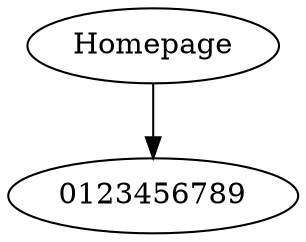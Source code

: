digraph test_Graph {
IDHomepage [label="Homepage"];
ID0123456789 [label="0123456789"];
IDHomepage -> ID0123456789;
}
